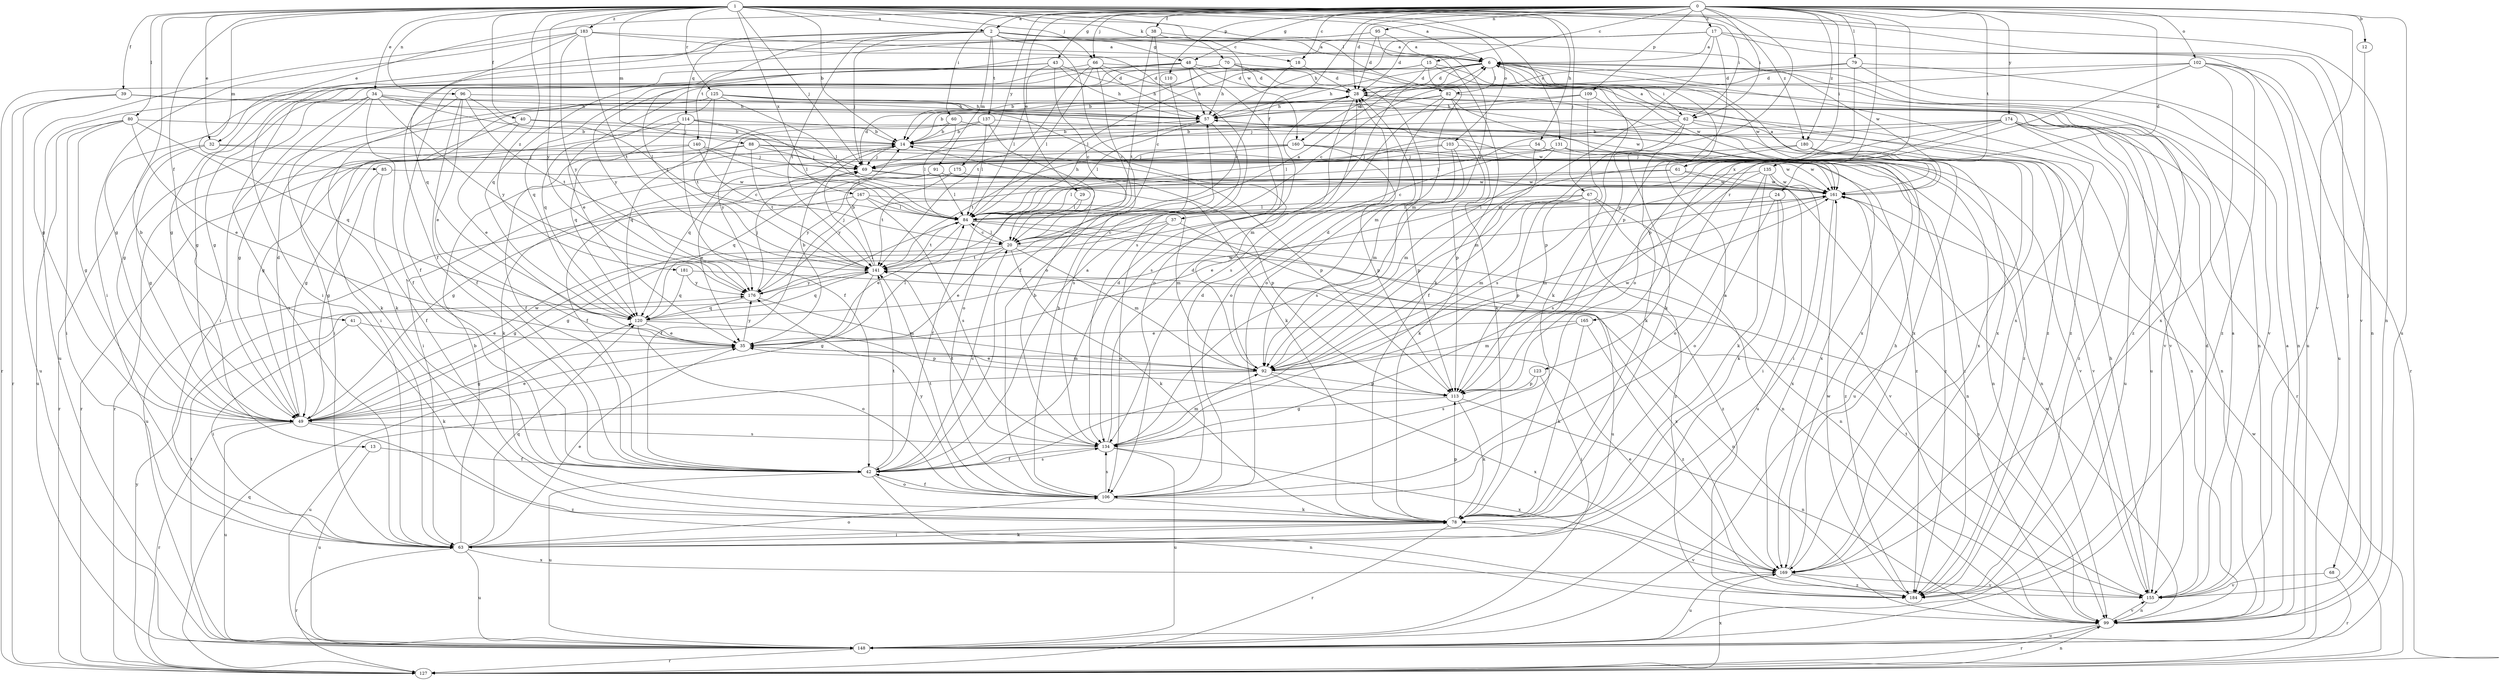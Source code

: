 strict digraph  {
0;
1;
2;
6;
12;
13;
14;
15;
17;
18;
20;
24;
28;
29;
32;
34;
35;
37;
38;
39;
40;
41;
42;
43;
48;
49;
54;
57;
60;
61;
62;
63;
66;
67;
68;
69;
70;
78;
79;
80;
82;
84;
85;
88;
91;
92;
95;
96;
99;
102;
103;
106;
109;
110;
113;
114;
120;
123;
125;
127;
131;
134;
135;
137;
140;
141;
148;
155;
160;
161;
165;
167;
169;
174;
175;
176;
180;
181;
183;
184;
0 -> 2  [label=a];
0 -> 12  [label=b];
0 -> 15  [label=c];
0 -> 17  [label=c];
0 -> 18  [label=c];
0 -> 24  [label=d];
0 -> 28  [label=d];
0 -> 29  [label=e];
0 -> 32  [label=e];
0 -> 37  [label=f];
0 -> 38  [label=f];
0 -> 43  [label=g];
0 -> 48  [label=g];
0 -> 60  [label=i];
0 -> 61  [label=i];
0 -> 62  [label=i];
0 -> 66  [label=j];
0 -> 79  [label=l];
0 -> 95  [label=n];
0 -> 102  [label=o];
0 -> 109  [label=p];
0 -> 110  [label=p];
0 -> 113  [label=p];
0 -> 123  [label=r];
0 -> 135  [label=t];
0 -> 148  [label=u];
0 -> 155  [label=v];
0 -> 165  [label=x];
0 -> 174  [label=y];
0 -> 175  [label=y];
0 -> 180  [label=z];
1 -> 2  [label=a];
1 -> 6  [label=a];
1 -> 13  [label=b];
1 -> 14  [label=b];
1 -> 32  [label=e];
1 -> 34  [label=e];
1 -> 39  [label=f];
1 -> 40  [label=f];
1 -> 41  [label=f];
1 -> 54  [label=h];
1 -> 62  [label=i];
1 -> 66  [label=j];
1 -> 67  [label=j];
1 -> 68  [label=j];
1 -> 69  [label=j];
1 -> 70  [label=k];
1 -> 80  [label=l];
1 -> 82  [label=l];
1 -> 85  [label=m];
1 -> 88  [label=m];
1 -> 96  [label=n];
1 -> 99  [label=n];
1 -> 103  [label=o];
1 -> 125  [label=r];
1 -> 131  [label=s];
1 -> 160  [label=w];
1 -> 167  [label=x];
1 -> 176  [label=y];
1 -> 180  [label=z];
1 -> 181  [label=z];
1 -> 183  [label=z];
2 -> 6  [label=a];
2 -> 18  [label=c];
2 -> 42  [label=f];
2 -> 48  [label=g];
2 -> 69  [label=j];
2 -> 78  [label=k];
2 -> 91  [label=m];
2 -> 106  [label=o];
2 -> 114  [label=q];
2 -> 137  [label=t];
2 -> 140  [label=t];
2 -> 141  [label=t];
6 -> 28  [label=d];
6 -> 35  [label=e];
6 -> 57  [label=h];
6 -> 62  [label=i];
6 -> 82  [label=l];
6 -> 84  [label=l];
6 -> 160  [label=w];
6 -> 161  [label=w];
6 -> 169  [label=x];
6 -> 184  [label=z];
12 -> 155  [label=v];
13 -> 42  [label=f];
13 -> 148  [label=u];
14 -> 69  [label=j];
14 -> 113  [label=p];
14 -> 120  [label=q];
15 -> 14  [label=b];
15 -> 28  [label=d];
15 -> 99  [label=n];
15 -> 106  [label=o];
15 -> 161  [label=w];
15 -> 176  [label=y];
17 -> 6  [label=a];
17 -> 28  [label=d];
17 -> 57  [label=h];
17 -> 92  [label=m];
17 -> 99  [label=n];
17 -> 113  [label=p];
17 -> 120  [label=q];
17 -> 148  [label=u];
18 -> 20  [label=c];
18 -> 28  [label=d];
20 -> 6  [label=a];
20 -> 35  [label=e];
20 -> 49  [label=g];
20 -> 78  [label=k];
20 -> 84  [label=l];
20 -> 92  [label=m];
20 -> 99  [label=n];
20 -> 141  [label=t];
24 -> 63  [label=i];
24 -> 78  [label=k];
24 -> 84  [label=l];
24 -> 106  [label=o];
28 -> 57  [label=h];
28 -> 134  [label=s];
28 -> 148  [label=u];
28 -> 169  [label=x];
29 -> 42  [label=f];
29 -> 84  [label=l];
32 -> 49  [label=g];
32 -> 69  [label=j];
32 -> 127  [label=r];
32 -> 161  [label=w];
34 -> 42  [label=f];
34 -> 49  [label=g];
34 -> 57  [label=h];
34 -> 63  [label=i];
34 -> 69  [label=j];
34 -> 78  [label=k];
34 -> 92  [label=m];
34 -> 176  [label=y];
35 -> 14  [label=b];
35 -> 49  [label=g];
35 -> 84  [label=l];
35 -> 92  [label=m];
35 -> 176  [label=y];
37 -> 20  [label=c];
37 -> 49  [label=g];
37 -> 106  [label=o];
37 -> 148  [label=u];
38 -> 6  [label=a];
38 -> 20  [label=c];
38 -> 49  [label=g];
38 -> 141  [label=t];
38 -> 161  [label=w];
39 -> 57  [label=h];
39 -> 127  [label=r];
39 -> 148  [label=u];
39 -> 155  [label=v];
40 -> 14  [label=b];
40 -> 35  [label=e];
40 -> 63  [label=i];
40 -> 161  [label=w];
41 -> 35  [label=e];
41 -> 63  [label=i];
41 -> 78  [label=k];
42 -> 6  [label=a];
42 -> 20  [label=c];
42 -> 28  [label=d];
42 -> 99  [label=n];
42 -> 106  [label=o];
42 -> 134  [label=s];
42 -> 141  [label=t];
42 -> 148  [label=u];
43 -> 20  [label=c];
43 -> 28  [label=d];
43 -> 49  [label=g];
43 -> 57  [label=h];
43 -> 63  [label=i];
43 -> 84  [label=l];
48 -> 28  [label=d];
48 -> 49  [label=g];
48 -> 57  [label=h];
48 -> 78  [label=k];
48 -> 106  [label=o];
48 -> 120  [label=q];
48 -> 148  [label=u];
49 -> 28  [label=d];
49 -> 35  [label=e];
49 -> 127  [label=r];
49 -> 134  [label=s];
49 -> 148  [label=u];
49 -> 161  [label=w];
49 -> 184  [label=z];
54 -> 69  [label=j];
54 -> 78  [label=k];
54 -> 184  [label=z];
57 -> 14  [label=b];
57 -> 84  [label=l];
57 -> 134  [label=s];
60 -> 14  [label=b];
60 -> 84  [label=l];
60 -> 113  [label=p];
60 -> 120  [label=q];
61 -> 84  [label=l];
61 -> 148  [label=u];
61 -> 161  [label=w];
61 -> 176  [label=y];
62 -> 6  [label=a];
62 -> 14  [label=b];
62 -> 78  [label=k];
62 -> 84  [label=l];
62 -> 92  [label=m];
62 -> 99  [label=n];
62 -> 169  [label=x];
63 -> 14  [label=b];
63 -> 35  [label=e];
63 -> 78  [label=k];
63 -> 106  [label=o];
63 -> 120  [label=q];
63 -> 127  [label=r];
63 -> 148  [label=u];
63 -> 169  [label=x];
66 -> 20  [label=c];
66 -> 28  [label=d];
66 -> 57  [label=h];
66 -> 84  [label=l];
66 -> 127  [label=r];
66 -> 141  [label=t];
66 -> 184  [label=z];
67 -> 35  [label=e];
67 -> 84  [label=l];
67 -> 92  [label=m];
67 -> 99  [label=n];
67 -> 113  [label=p];
67 -> 155  [label=v];
67 -> 184  [label=z];
68 -> 127  [label=r];
68 -> 155  [label=v];
69 -> 28  [label=d];
69 -> 35  [label=e];
69 -> 113  [label=p];
69 -> 161  [label=w];
70 -> 28  [label=d];
70 -> 42  [label=f];
70 -> 57  [label=h];
70 -> 92  [label=m];
70 -> 141  [label=t];
70 -> 184  [label=z];
78 -> 6  [label=a];
78 -> 63  [label=i];
78 -> 113  [label=p];
78 -> 127  [label=r];
78 -> 155  [label=v];
79 -> 14  [label=b];
79 -> 28  [label=d];
79 -> 99  [label=n];
79 -> 113  [label=p];
79 -> 155  [label=v];
80 -> 14  [label=b];
80 -> 35  [label=e];
80 -> 49  [label=g];
80 -> 63  [label=i];
80 -> 120  [label=q];
80 -> 148  [label=u];
82 -> 14  [label=b];
82 -> 57  [label=h];
82 -> 78  [label=k];
82 -> 106  [label=o];
82 -> 134  [label=s];
82 -> 161  [label=w];
82 -> 169  [label=x];
84 -> 20  [label=c];
84 -> 35  [label=e];
84 -> 57  [label=h];
84 -> 99  [label=n];
84 -> 141  [label=t];
84 -> 184  [label=z];
85 -> 42  [label=f];
85 -> 49  [label=g];
85 -> 161  [label=w];
88 -> 49  [label=g];
88 -> 69  [label=j];
88 -> 127  [label=r];
88 -> 141  [label=t];
88 -> 161  [label=w];
88 -> 184  [label=z];
91 -> 42  [label=f];
91 -> 84  [label=l];
91 -> 99  [label=n];
91 -> 120  [label=q];
91 -> 161  [label=w];
92 -> 28  [label=d];
92 -> 35  [label=e];
92 -> 113  [label=p];
92 -> 148  [label=u];
92 -> 161  [label=w];
92 -> 169  [label=x];
95 -> 6  [label=a];
95 -> 28  [label=d];
95 -> 49  [label=g];
95 -> 63  [label=i];
95 -> 92  [label=m];
96 -> 35  [label=e];
96 -> 42  [label=f];
96 -> 57  [label=h];
96 -> 78  [label=k];
96 -> 84  [label=l];
96 -> 141  [label=t];
99 -> 6  [label=a];
99 -> 127  [label=r];
99 -> 148  [label=u];
99 -> 155  [label=v];
99 -> 161  [label=w];
102 -> 20  [label=c];
102 -> 28  [label=d];
102 -> 106  [label=o];
102 -> 127  [label=r];
102 -> 148  [label=u];
102 -> 169  [label=x];
102 -> 184  [label=z];
103 -> 69  [label=j];
103 -> 78  [label=k];
103 -> 92  [label=m];
103 -> 99  [label=n];
103 -> 113  [label=p];
106 -> 28  [label=d];
106 -> 42  [label=f];
106 -> 57  [label=h];
106 -> 78  [label=k];
106 -> 134  [label=s];
106 -> 141  [label=t];
106 -> 176  [label=y];
109 -> 57  [label=h];
109 -> 69  [label=j];
109 -> 78  [label=k];
109 -> 113  [label=p];
110 -> 42  [label=f];
113 -> 49  [label=g];
113 -> 78  [label=k];
113 -> 99  [label=n];
114 -> 14  [label=b];
114 -> 42  [label=f];
114 -> 49  [label=g];
114 -> 78  [label=k];
114 -> 84  [label=l];
114 -> 120  [label=q];
120 -> 35  [label=e];
120 -> 106  [label=o];
120 -> 113  [label=p];
120 -> 161  [label=w];
123 -> 63  [label=i];
123 -> 113  [label=p];
123 -> 134  [label=s];
125 -> 49  [label=g];
125 -> 57  [label=h];
125 -> 63  [label=i];
125 -> 84  [label=l];
125 -> 120  [label=q];
125 -> 141  [label=t];
125 -> 155  [label=v];
125 -> 169  [label=x];
127 -> 99  [label=n];
127 -> 120  [label=q];
127 -> 161  [label=w];
127 -> 169  [label=x];
127 -> 176  [label=y];
131 -> 20  [label=c];
131 -> 69  [label=j];
131 -> 92  [label=m];
131 -> 99  [label=n];
131 -> 155  [label=v];
134 -> 14  [label=b];
134 -> 28  [label=d];
134 -> 42  [label=f];
134 -> 92  [label=m];
134 -> 141  [label=t];
134 -> 148  [label=u];
134 -> 169  [label=x];
135 -> 49  [label=g];
135 -> 63  [label=i];
135 -> 78  [label=k];
135 -> 106  [label=o];
135 -> 134  [label=s];
135 -> 161  [label=w];
137 -> 14  [label=b];
137 -> 84  [label=l];
137 -> 106  [label=o];
137 -> 176  [label=y];
137 -> 184  [label=z];
140 -> 20  [label=c];
140 -> 42  [label=f];
140 -> 69  [label=j];
140 -> 84  [label=l];
140 -> 127  [label=r];
141 -> 14  [label=b];
141 -> 49  [label=g];
141 -> 69  [label=j];
141 -> 120  [label=q];
141 -> 169  [label=x];
141 -> 176  [label=y];
148 -> 127  [label=r];
148 -> 141  [label=t];
155 -> 6  [label=a];
155 -> 28  [label=d];
155 -> 57  [label=h];
155 -> 99  [label=n];
155 -> 141  [label=t];
160 -> 63  [label=i];
160 -> 69  [label=j];
160 -> 113  [label=p];
160 -> 141  [label=t];
160 -> 169  [label=x];
160 -> 184  [label=z];
161 -> 6  [label=a];
161 -> 84  [label=l];
161 -> 92  [label=m];
161 -> 169  [label=x];
161 -> 184  [label=z];
165 -> 35  [label=e];
165 -> 78  [label=k];
165 -> 92  [label=m];
165 -> 184  [label=z];
167 -> 42  [label=f];
167 -> 84  [label=l];
167 -> 92  [label=m];
167 -> 134  [label=s];
167 -> 148  [label=u];
169 -> 35  [label=e];
169 -> 57  [label=h];
169 -> 148  [label=u];
169 -> 155  [label=v];
169 -> 184  [label=z];
174 -> 14  [label=b];
174 -> 42  [label=f];
174 -> 84  [label=l];
174 -> 99  [label=n];
174 -> 127  [label=r];
174 -> 134  [label=s];
174 -> 148  [label=u];
174 -> 184  [label=z];
175 -> 141  [label=t];
175 -> 161  [label=w];
175 -> 176  [label=y];
176 -> 69  [label=j];
176 -> 84  [label=l];
176 -> 92  [label=m];
176 -> 120  [label=q];
180 -> 69  [label=j];
180 -> 134  [label=s];
180 -> 148  [label=u];
180 -> 155  [label=v];
181 -> 99  [label=n];
181 -> 120  [label=q];
181 -> 176  [label=y];
183 -> 6  [label=a];
183 -> 49  [label=g];
183 -> 63  [label=i];
183 -> 120  [label=q];
183 -> 134  [label=s];
183 -> 141  [label=t];
183 -> 176  [label=y];
184 -> 161  [label=w];
}
